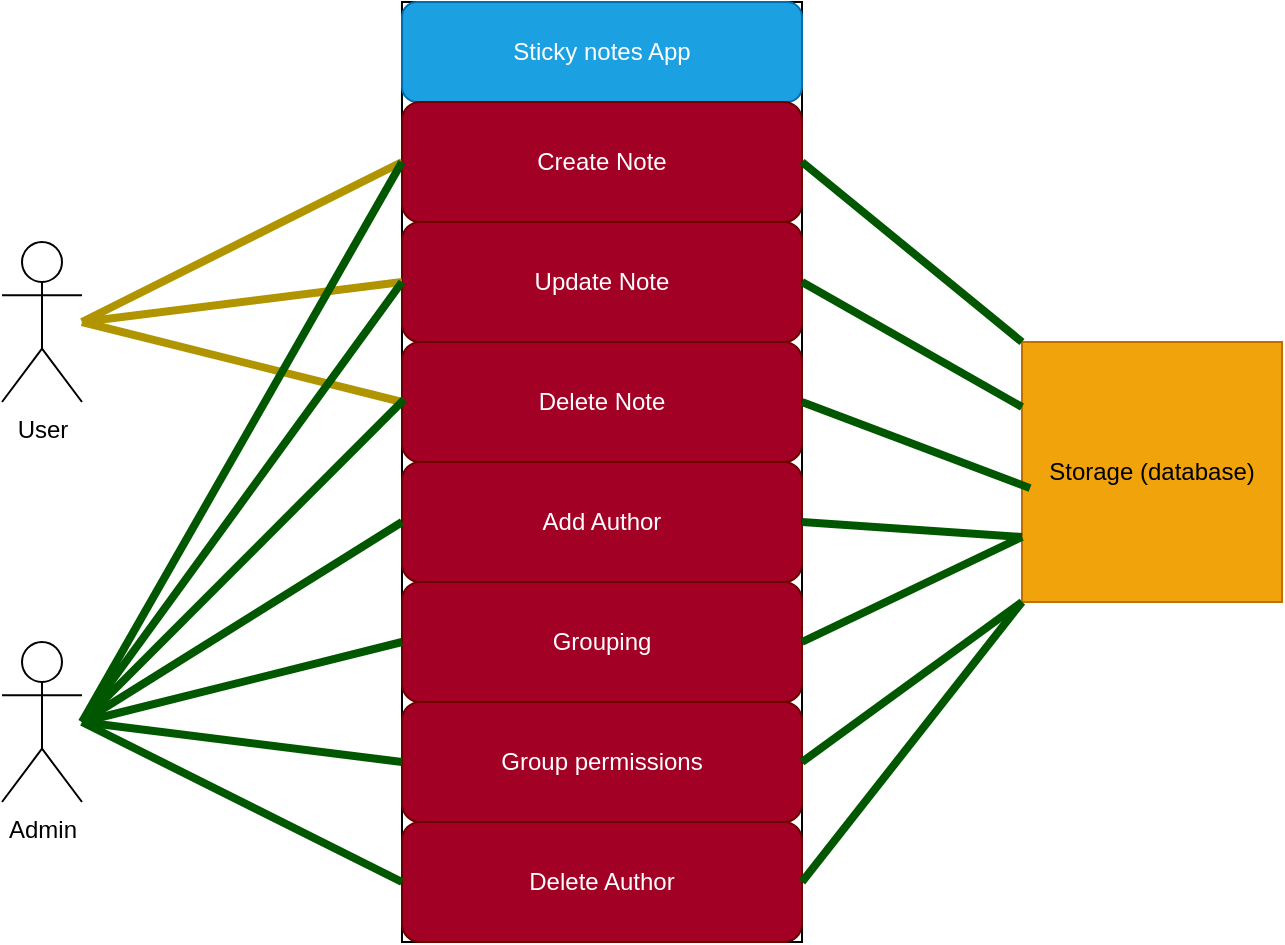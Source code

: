 <mxfile version="28.0.6">
  <diagram name="Page-1" id="ZBUfV1LdVL5YXBKEHFSU">
    <mxGraphModel dx="2066" dy="1201" grid="1" gridSize="10" guides="1" tooltips="1" connect="1" arrows="1" fold="1" page="1" pageScale="1" pageWidth="827" pageHeight="1169" math="0" shadow="0">
      <root>
        <mxCell id="0" />
        <mxCell id="1" parent="0" />
        <mxCell id="u5eyHSC7dVjfNG4J1XqB-1" value="" style="rounded=0;whiteSpace=wrap;html=1;" vertex="1" parent="1">
          <mxGeometry x="320" y="120" width="200" height="470" as="geometry" />
        </mxCell>
        <mxCell id="u5eyHSC7dVjfNG4J1XqB-2" value="Admin" style="shape=umlActor;verticalLabelPosition=bottom;verticalAlign=top;html=1;outlineConnect=0;" vertex="1" parent="1">
          <mxGeometry x="120" y="440" width="40" height="80" as="geometry" />
        </mxCell>
        <mxCell id="u5eyHSC7dVjfNG4J1XqB-3" value="User" style="shape=umlActor;verticalLabelPosition=bottom;verticalAlign=top;html=1;outlineConnect=0;" vertex="1" parent="1">
          <mxGeometry x="120" y="240" width="40" height="80" as="geometry" />
        </mxCell>
        <mxCell id="u5eyHSC7dVjfNG4J1XqB-4" value="Sticky notes App" style="rounded=1;whiteSpace=wrap;html=1;fillColor=#1ba1e2;fontColor=#ffffff;strokeColor=#006EAF;" vertex="1" parent="1">
          <mxGeometry x="320" y="120" width="200" height="50" as="geometry" />
        </mxCell>
        <mxCell id="u5eyHSC7dVjfNG4J1XqB-5" value="Create Note" style="rounded=1;whiteSpace=wrap;html=1;fillColor=#a20025;fontColor=#ffffff;strokeColor=#6F0000;" vertex="1" parent="1">
          <mxGeometry x="320" y="170" width="200" height="60" as="geometry" />
        </mxCell>
        <mxCell id="u5eyHSC7dVjfNG4J1XqB-6" value="Update Note" style="rounded=1;whiteSpace=wrap;html=1;fillColor=#a20025;fontColor=#ffffff;strokeColor=#6F0000;" vertex="1" parent="1">
          <mxGeometry x="320" y="230" width="200" height="60" as="geometry" />
        </mxCell>
        <mxCell id="u5eyHSC7dVjfNG4J1XqB-7" value="Delete Note" style="rounded=1;whiteSpace=wrap;html=1;fillColor=#a20025;fontColor=#ffffff;strokeColor=#6F0000;" vertex="1" parent="1">
          <mxGeometry x="320" y="290" width="200" height="60" as="geometry" />
        </mxCell>
        <mxCell id="u5eyHSC7dVjfNG4J1XqB-8" value="Add Author" style="rounded=1;whiteSpace=wrap;html=1;fillColor=#a20025;fontColor=#ffffff;strokeColor=#6F0000;" vertex="1" parent="1">
          <mxGeometry x="320" y="350" width="200" height="60" as="geometry" />
        </mxCell>
        <mxCell id="u5eyHSC7dVjfNG4J1XqB-9" value="Grouping" style="rounded=1;whiteSpace=wrap;html=1;fillColor=#a20025;fontColor=#ffffff;strokeColor=#6F0000;" vertex="1" parent="1">
          <mxGeometry x="320" y="410" width="200" height="60" as="geometry" />
        </mxCell>
        <mxCell id="u5eyHSC7dVjfNG4J1XqB-10" value="Group permissions" style="rounded=1;whiteSpace=wrap;html=1;fillColor=#a20025;fontColor=#ffffff;strokeColor=#6F0000;" vertex="1" parent="1">
          <mxGeometry x="320" y="470" width="200" height="60" as="geometry" />
        </mxCell>
        <mxCell id="u5eyHSC7dVjfNG4J1XqB-11" value="Delete Author" style="rounded=1;whiteSpace=wrap;html=1;fillColor=#a20025;fontColor=#ffffff;strokeColor=#6F0000;" vertex="1" parent="1">
          <mxGeometry x="320" y="530" width="200" height="60" as="geometry" />
        </mxCell>
        <mxCell id="u5eyHSC7dVjfNG4J1XqB-13" value="" style="endArrow=none;html=1;rounded=0;entryX=0;entryY=0.5;entryDx=0;entryDy=0;strokeWidth=4;fillColor=#e3c800;strokeColor=#B09500;" edge="1" parent="1" target="u5eyHSC7dVjfNG4J1XqB-5">
          <mxGeometry width="50" height="50" relative="1" as="geometry">
            <mxPoint x="160" y="280" as="sourcePoint" />
            <mxPoint x="210" y="230" as="targetPoint" />
          </mxGeometry>
        </mxCell>
        <mxCell id="u5eyHSC7dVjfNG4J1XqB-14" value="" style="endArrow=none;html=1;rounded=0;entryX=0;entryY=0.5;entryDx=0;entryDy=0;strokeWidth=4;fillColor=#e3c800;strokeColor=#B09500;" edge="1" parent="1" target="u5eyHSC7dVjfNG4J1XqB-7">
          <mxGeometry width="50" height="50" relative="1" as="geometry">
            <mxPoint x="160" y="280" as="sourcePoint" />
            <mxPoint x="320" y="315" as="targetPoint" />
          </mxGeometry>
        </mxCell>
        <mxCell id="u5eyHSC7dVjfNG4J1XqB-16" value="" style="endArrow=none;html=1;rounded=0;strokeWidth=4;fillColor=#e3c800;strokeColor=#B09500;entryX=0;entryY=0.5;entryDx=0;entryDy=0;" edge="1" parent="1" target="u5eyHSC7dVjfNG4J1XqB-6">
          <mxGeometry width="50" height="50" relative="1" as="geometry">
            <mxPoint x="160" y="280" as="sourcePoint" />
            <mxPoint x="290" y="120" as="targetPoint" />
          </mxGeometry>
        </mxCell>
        <mxCell id="u5eyHSC7dVjfNG4J1XqB-17" value="" style="endArrow=none;html=1;rounded=0;strokeWidth=4;fillColor=#008a00;strokeColor=#005700;" edge="1" parent="1">
          <mxGeometry width="50" height="50" relative="1" as="geometry">
            <mxPoint x="160" y="480" as="sourcePoint" />
            <mxPoint x="320" y="200" as="targetPoint" />
          </mxGeometry>
        </mxCell>
        <mxCell id="u5eyHSC7dVjfNG4J1XqB-18" value="" style="endArrow=none;html=1;rounded=0;strokeWidth=4;fillColor=#008a00;strokeColor=#005700;" edge="1" parent="1">
          <mxGeometry width="50" height="50" relative="1" as="geometry">
            <mxPoint x="160" y="480" as="sourcePoint" />
            <mxPoint x="320" y="260" as="targetPoint" />
          </mxGeometry>
        </mxCell>
        <mxCell id="u5eyHSC7dVjfNG4J1XqB-19" value="" style="endArrow=none;html=1;rounded=0;strokeWidth=4;fillColor=#008a00;strokeColor=#005700;entryX=0.005;entryY=0.423;entryDx=0;entryDy=0;entryPerimeter=0;" edge="1" parent="1" target="u5eyHSC7dVjfNG4J1XqB-1">
          <mxGeometry width="50" height="50" relative="1" as="geometry">
            <mxPoint x="160" y="480" as="sourcePoint" />
            <mxPoint x="330" y="270" as="targetPoint" />
          </mxGeometry>
        </mxCell>
        <mxCell id="u5eyHSC7dVjfNG4J1XqB-20" value="" style="endArrow=none;html=1;rounded=0;strokeWidth=4;fillColor=#008a00;strokeColor=#005700;entryX=0;entryY=0.5;entryDx=0;entryDy=0;" edge="1" parent="1" target="u5eyHSC7dVjfNG4J1XqB-8">
          <mxGeometry width="50" height="50" relative="1" as="geometry">
            <mxPoint x="160" y="480" as="sourcePoint" />
            <mxPoint x="331" y="329" as="targetPoint" />
          </mxGeometry>
        </mxCell>
        <mxCell id="u5eyHSC7dVjfNG4J1XqB-21" value="" style="endArrow=none;html=1;rounded=0;strokeWidth=4;fillColor=#008a00;strokeColor=#005700;entryX=0;entryY=0.5;entryDx=0;entryDy=0;" edge="1" parent="1" target="u5eyHSC7dVjfNG4J1XqB-9">
          <mxGeometry width="50" height="50" relative="1" as="geometry">
            <mxPoint x="160" y="480" as="sourcePoint" />
            <mxPoint x="330" y="390" as="targetPoint" />
          </mxGeometry>
        </mxCell>
        <mxCell id="u5eyHSC7dVjfNG4J1XqB-22" value="" style="endArrow=none;html=1;rounded=0;strokeWidth=4;fillColor=#008a00;strokeColor=#005700;entryX=0;entryY=0.5;entryDx=0;entryDy=0;" edge="1" parent="1" target="u5eyHSC7dVjfNG4J1XqB-10">
          <mxGeometry width="50" height="50" relative="1" as="geometry">
            <mxPoint x="160" y="480" as="sourcePoint" />
            <mxPoint x="330" y="450" as="targetPoint" />
          </mxGeometry>
        </mxCell>
        <mxCell id="u5eyHSC7dVjfNG4J1XqB-23" value="" style="endArrow=none;html=1;rounded=0;strokeWidth=4;fillColor=#008a00;strokeColor=#005700;entryX=0;entryY=0.5;entryDx=0;entryDy=0;" edge="1" parent="1" target="u5eyHSC7dVjfNG4J1XqB-11">
          <mxGeometry width="50" height="50" relative="1" as="geometry">
            <mxPoint x="160" y="480" as="sourcePoint" />
            <mxPoint x="330" y="510" as="targetPoint" />
          </mxGeometry>
        </mxCell>
        <mxCell id="u5eyHSC7dVjfNG4J1XqB-24" value="Storage (database)" style="whiteSpace=wrap;html=1;aspect=fixed;fillColor=#f0a30a;fontColor=#000000;strokeColor=#BD7000;" vertex="1" parent="1">
          <mxGeometry x="630" y="290" width="130" height="130" as="geometry" />
        </mxCell>
        <mxCell id="u5eyHSC7dVjfNG4J1XqB-25" value="" style="endArrow=none;html=1;rounded=0;strokeWidth=4;fillColor=#008a00;strokeColor=#005700;entryX=0;entryY=0.5;entryDx=0;entryDy=0;exitX=0;exitY=1;exitDx=0;exitDy=0;" edge="1" parent="1" source="u5eyHSC7dVjfNG4J1XqB-24">
          <mxGeometry width="50" height="50" relative="1" as="geometry">
            <mxPoint x="690" y="470" as="sourcePoint" />
            <mxPoint x="520" y="560" as="targetPoint" />
          </mxGeometry>
        </mxCell>
        <mxCell id="u5eyHSC7dVjfNG4J1XqB-26" value="" style="endArrow=none;html=1;rounded=0;strokeWidth=4;fillColor=#008a00;strokeColor=#005700;entryX=0;entryY=0.75;entryDx=0;entryDy=0;" edge="1" parent="1" target="u5eyHSC7dVjfNG4J1XqB-24">
          <mxGeometry width="50" height="50" relative="1" as="geometry">
            <mxPoint x="520" y="380" as="sourcePoint" />
            <mxPoint x="680" y="400" as="targetPoint" />
          </mxGeometry>
        </mxCell>
        <mxCell id="u5eyHSC7dVjfNG4J1XqB-27" value="" style="endArrow=none;html=1;rounded=0;strokeWidth=4;fillColor=#008a00;strokeColor=#005700;entryX=0;entryY=0.75;entryDx=0;entryDy=0;" edge="1" parent="1" target="u5eyHSC7dVjfNG4J1XqB-24">
          <mxGeometry width="50" height="50" relative="1" as="geometry">
            <mxPoint x="520" y="440" as="sourcePoint" />
            <mxPoint x="630" y="420" as="targetPoint" />
          </mxGeometry>
        </mxCell>
        <mxCell id="u5eyHSC7dVjfNG4J1XqB-28" value="" style="endArrow=none;html=1;rounded=0;strokeWidth=4;fillColor=#008a00;strokeColor=#005700;entryX=0;entryY=1;entryDx=0;entryDy=0;" edge="1" parent="1" target="u5eyHSC7dVjfNG4J1XqB-24">
          <mxGeometry width="50" height="50" relative="1" as="geometry">
            <mxPoint x="520" y="500" as="sourcePoint" />
            <mxPoint x="680" y="400" as="targetPoint" />
          </mxGeometry>
        </mxCell>
        <mxCell id="u5eyHSC7dVjfNG4J1XqB-29" value="" style="endArrow=none;html=1;rounded=0;strokeWidth=4;fillColor=#008a00;strokeColor=#005700;entryX=0.031;entryY=0.562;entryDx=0;entryDy=0;entryPerimeter=0;" edge="1" parent="1" target="u5eyHSC7dVjfNG4J1XqB-24">
          <mxGeometry width="50" height="50" relative="1" as="geometry">
            <mxPoint x="520" y="320" as="sourcePoint" />
            <mxPoint x="681" y="159" as="targetPoint" />
          </mxGeometry>
        </mxCell>
        <mxCell id="u5eyHSC7dVjfNG4J1XqB-30" value="" style="endArrow=none;html=1;rounded=0;strokeWidth=4;fillColor=#008a00;strokeColor=#005700;entryX=0;entryY=0.25;entryDx=0;entryDy=0;" edge="1" parent="1" target="u5eyHSC7dVjfNG4J1XqB-24">
          <mxGeometry width="50" height="50" relative="1" as="geometry">
            <mxPoint x="520" y="260" as="sourcePoint" />
            <mxPoint x="680" y="40" as="targetPoint" />
          </mxGeometry>
        </mxCell>
        <mxCell id="u5eyHSC7dVjfNG4J1XqB-31" value="" style="endArrow=none;html=1;rounded=0;strokeWidth=4;fillColor=#008a00;strokeColor=#005700;entryX=0;entryY=0;entryDx=0;entryDy=0;" edge="1" parent="1" target="u5eyHSC7dVjfNG4J1XqB-24">
          <mxGeometry width="50" height="50" relative="1" as="geometry">
            <mxPoint x="520" y="200" as="sourcePoint" />
            <mxPoint x="640" y="100" as="targetPoint" />
          </mxGeometry>
        </mxCell>
      </root>
    </mxGraphModel>
  </diagram>
</mxfile>
